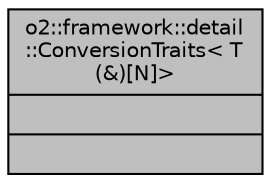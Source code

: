 digraph "o2::framework::detail::ConversionTraits&lt; T(&amp;)[N]&gt;"
{
 // INTERACTIVE_SVG=YES
  bgcolor="transparent";
  edge [fontname="Helvetica",fontsize="10",labelfontname="Helvetica",labelfontsize="10"];
  node [fontname="Helvetica",fontsize="10",shape=record];
  Node1 [label="{o2::framework::detail\l::ConversionTraits\< T\l(&)[N]\>\n||}",height=0.2,width=0.4,color="black", fillcolor="grey75", style="filled", fontcolor="black"];
}

